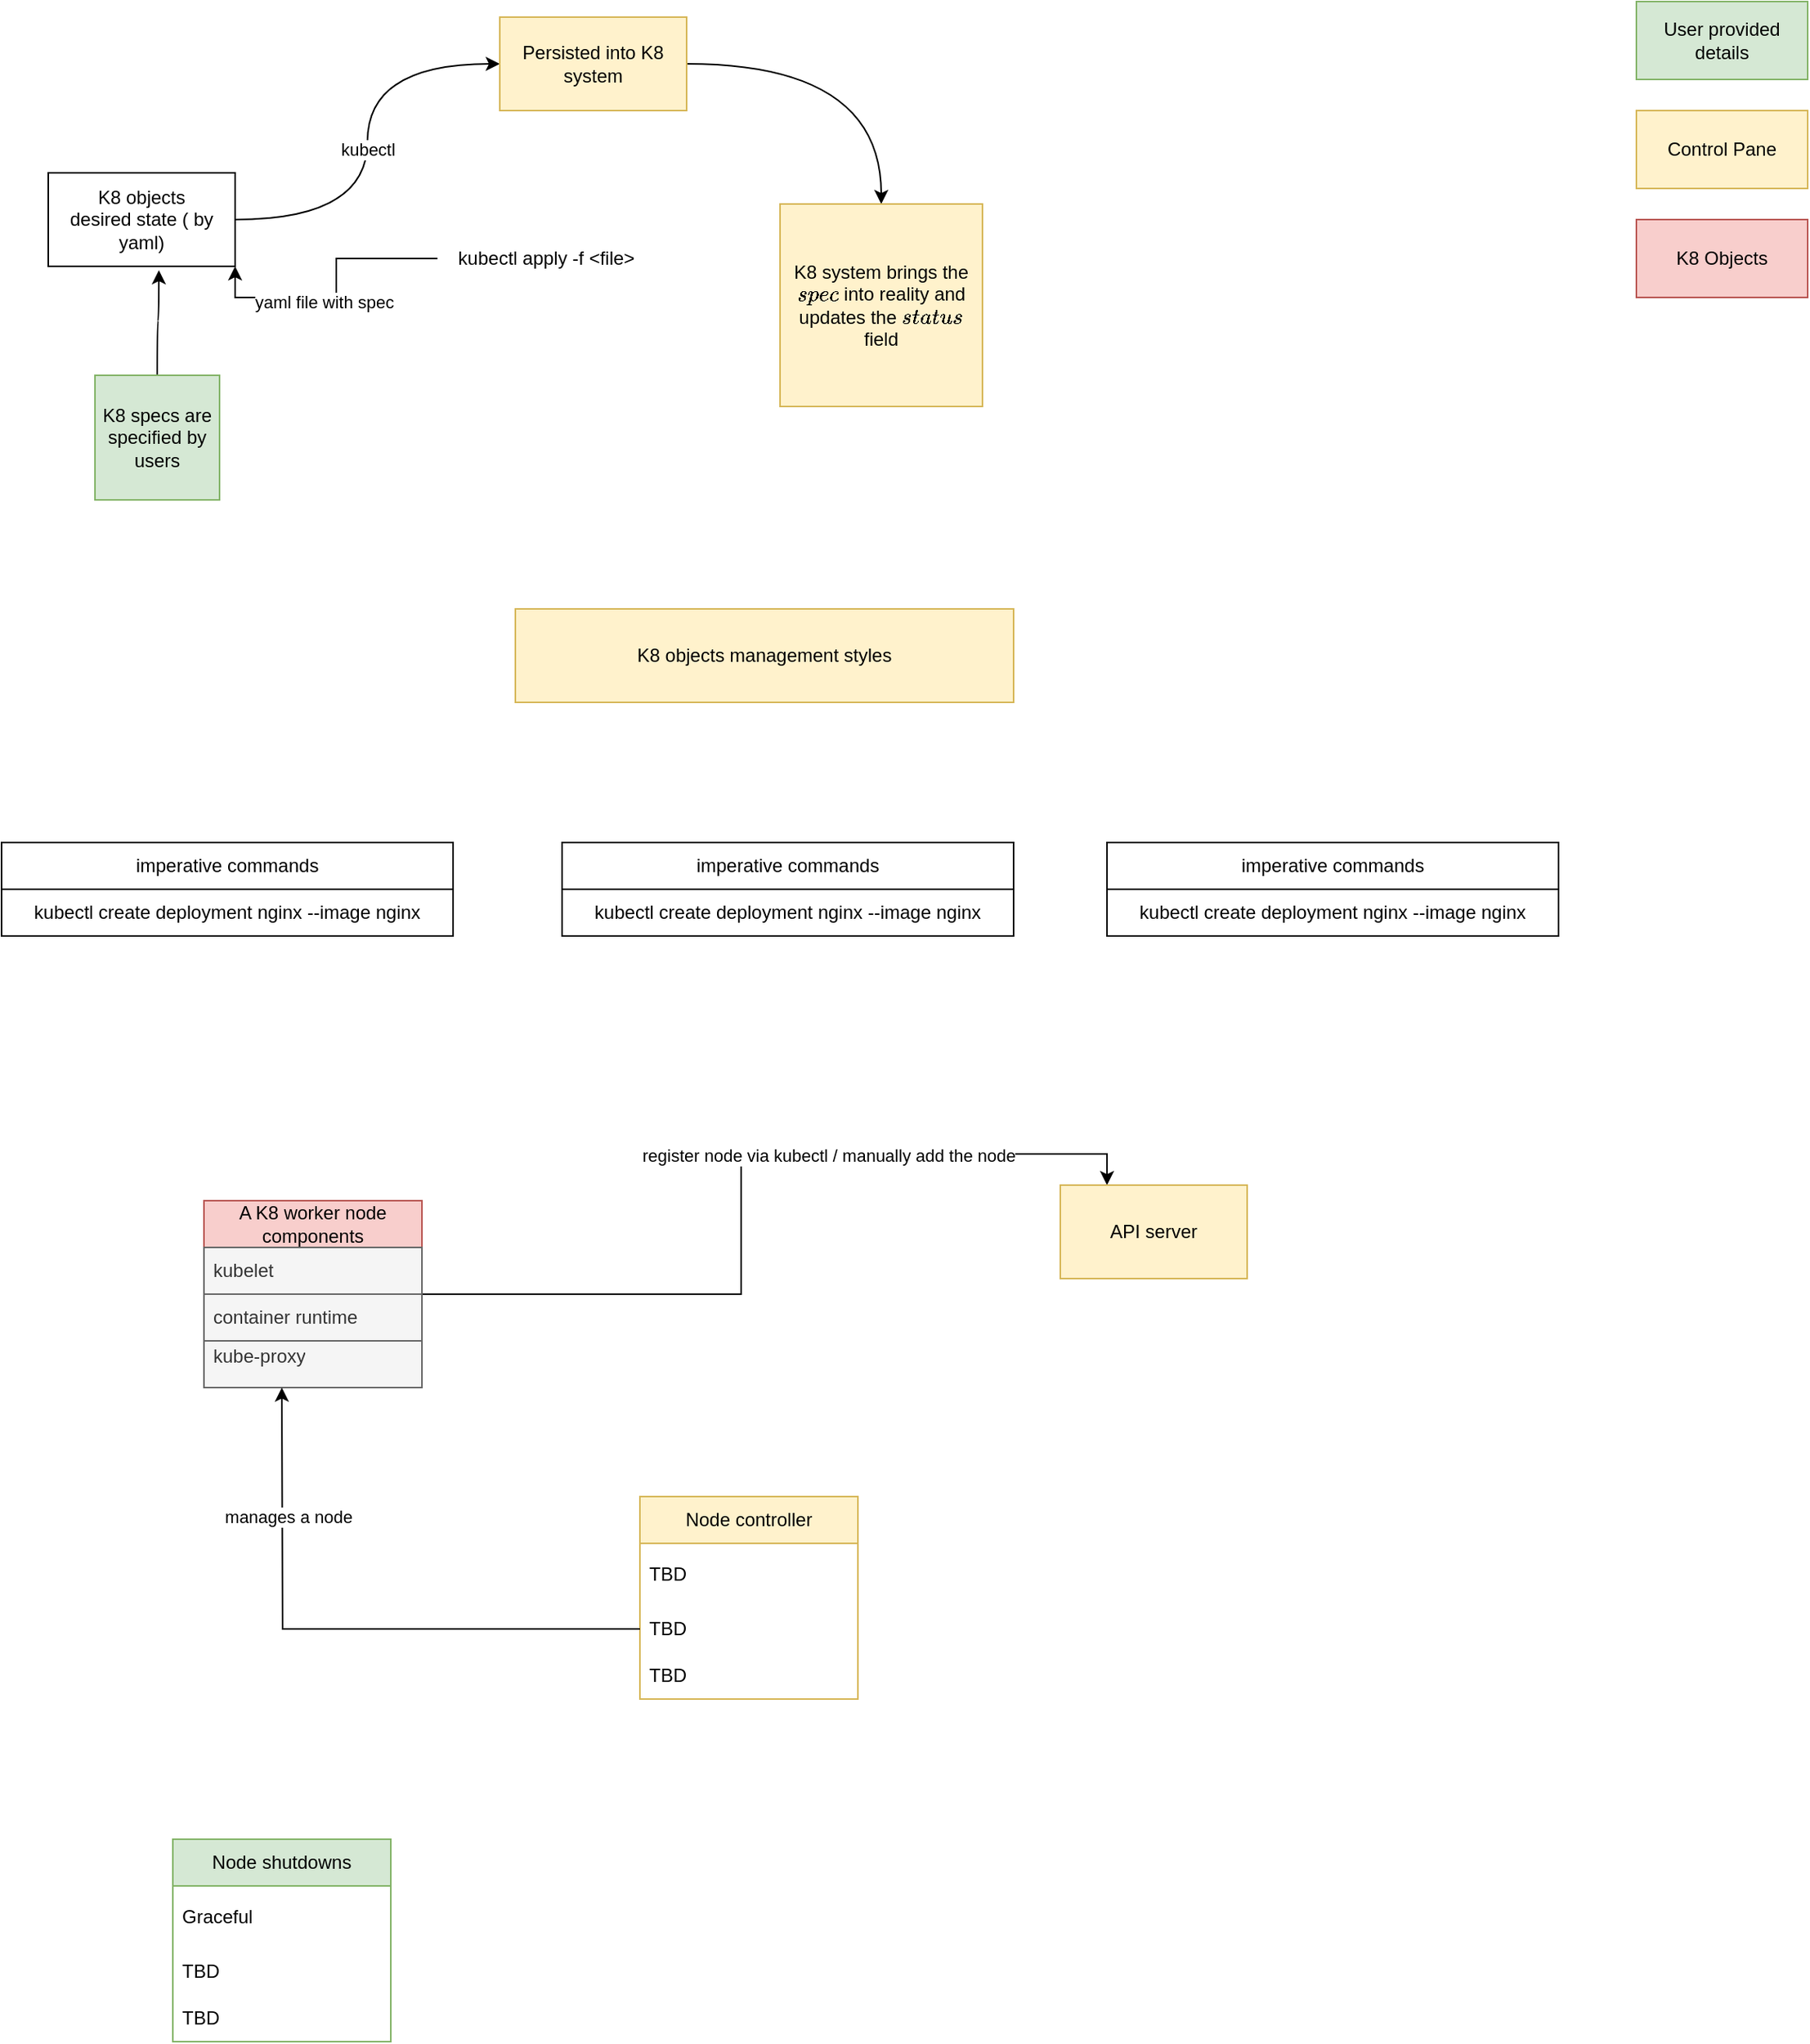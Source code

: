 <mxfile version="21.6.8" type="github">
  <diagram name="Page-1" id="WoqhhD6lpDFLgfi7OJ99">
    <mxGraphModel dx="1306" dy="712" grid="1" gridSize="10" guides="1" tooltips="1" connect="1" arrows="1" fold="1" page="1" pageScale="1" pageWidth="827" pageHeight="1169" math="0" shadow="0">
      <root>
        <mxCell id="0" />
        <mxCell id="1" parent="0" />
        <mxCell id="0i_TROUVxeNVEFwLMdWt-4" style="edgeStyle=orthogonalEdgeStyle;rounded=0;orthogonalLoop=1;jettySize=auto;html=1;entryX=0;entryY=0.5;entryDx=0;entryDy=0;curved=1;" edge="1" parent="1" source="0i_TROUVxeNVEFwLMdWt-1" target="0i_TROUVxeNVEFwLMdWt-2">
          <mxGeometry relative="1" as="geometry" />
        </mxCell>
        <mxCell id="0i_TROUVxeNVEFwLMdWt-7" value="kubectl" style="edgeLabel;html=1;align=center;verticalAlign=middle;resizable=0;points=[];" vertex="1" connectable="0" parent="0i_TROUVxeNVEFwLMdWt-4">
          <mxGeometry x="-0.026" relative="1" as="geometry">
            <mxPoint y="1" as="offset" />
          </mxGeometry>
        </mxCell>
        <mxCell id="0i_TROUVxeNVEFwLMdWt-1" value="K8 objects&lt;br&gt;desired state ( by yaml)" style="rounded=0;whiteSpace=wrap;html=1;fillColor=none;" vertex="1" parent="1">
          <mxGeometry x="50" y="130" width="120" height="60" as="geometry" />
        </mxCell>
        <mxCell id="0i_TROUVxeNVEFwLMdWt-15" style="edgeStyle=orthogonalEdgeStyle;rounded=0;orthogonalLoop=1;jettySize=auto;html=1;curved=1;" edge="1" parent="1" source="0i_TROUVxeNVEFwLMdWt-2" target="0i_TROUVxeNVEFwLMdWt-14">
          <mxGeometry relative="1" as="geometry" />
        </mxCell>
        <mxCell id="0i_TROUVxeNVEFwLMdWt-2" value="Persisted into K8 system" style="rounded=0;whiteSpace=wrap;html=1;fillColor=#fff2cc;strokeColor=#d6b656;" vertex="1" parent="1">
          <mxGeometry x="340" y="30" width="120" height="60" as="geometry" />
        </mxCell>
        <mxCell id="0i_TROUVxeNVEFwLMdWt-13" style="edgeStyle=orthogonalEdgeStyle;rounded=0;orthogonalLoop=1;jettySize=auto;html=1;entryX=0.592;entryY=1.042;entryDx=0;entryDy=0;entryPerimeter=0;curved=1;" edge="1" parent="1" source="0i_TROUVxeNVEFwLMdWt-12" target="0i_TROUVxeNVEFwLMdWt-1">
          <mxGeometry relative="1" as="geometry" />
        </mxCell>
        <mxCell id="0i_TROUVxeNVEFwLMdWt-12" value="K8 specs are specified by users" style="whiteSpace=wrap;html=1;aspect=fixed;fillColor=#d5e8d4;strokeColor=#82b366;" vertex="1" parent="1">
          <mxGeometry x="80" y="260" width="80" height="80" as="geometry" />
        </mxCell>
        <mxCell id="0i_TROUVxeNVEFwLMdWt-14" value="K8 system brings the `spec` into reality and updates the `status` field" style="whiteSpace=wrap;html=1;aspect=fixed;fillColor=#fff2cc;strokeColor=#d6b656;" vertex="1" parent="1">
          <mxGeometry x="520" y="150" width="130" height="130" as="geometry" />
        </mxCell>
        <mxCell id="0i_TROUVxeNVEFwLMdWt-18" style="edgeStyle=orthogonalEdgeStyle;rounded=0;orthogonalLoop=1;jettySize=auto;html=1;entryX=1;entryY=1;entryDx=0;entryDy=0;" edge="1" parent="1" source="0i_TROUVxeNVEFwLMdWt-17" target="0i_TROUVxeNVEFwLMdWt-1">
          <mxGeometry relative="1" as="geometry" />
        </mxCell>
        <mxCell id="0i_TROUVxeNVEFwLMdWt-19" value="yaml file with spec" style="edgeLabel;html=1;align=center;verticalAlign=middle;resizable=0;points=[];" vertex="1" connectable="0" parent="0i_TROUVxeNVEFwLMdWt-18">
          <mxGeometry x="0.12" y="3" relative="1" as="geometry">
            <mxPoint as="offset" />
          </mxGeometry>
        </mxCell>
        <mxCell id="0i_TROUVxeNVEFwLMdWt-17" value="kubectl apply -f &amp;lt;file&amp;gt;" style="text;html=1;strokeColor=none;fillColor=none;align=center;verticalAlign=middle;whiteSpace=wrap;rounded=0;" vertex="1" parent="1">
          <mxGeometry x="300" y="170" width="140" height="30" as="geometry" />
        </mxCell>
        <mxCell id="0i_TROUVxeNVEFwLMdWt-21" value="K8 objects management styles" style="rounded=0;whiteSpace=wrap;html=1;fillColor=#fff2cc;strokeColor=#d6b656;" vertex="1" parent="1">
          <mxGeometry x="350" y="410" width="320" height="60" as="geometry" />
        </mxCell>
        <mxCell id="0i_TROUVxeNVEFwLMdWt-22" value="imperative commands" style="swimlane;fontStyle=0;childLayout=stackLayout;horizontal=1;startSize=30;horizontalStack=0;resizeParent=1;resizeParentMax=0;resizeLast=0;collapsible=1;marginBottom=0;whiteSpace=wrap;html=1;" vertex="1" parent="1">
          <mxGeometry x="20" y="560" width="290" height="60" as="geometry" />
        </mxCell>
        <mxCell id="0i_TROUVxeNVEFwLMdWt-24" value="kubectl create deployment nginx --image nginx" style="text;strokeColor=none;fillColor=none;align=center;verticalAlign=middle;spacingLeft=4;spacingRight=4;overflow=hidden;points=[[0,0.5],[1,0.5]];portConstraint=eastwest;rotatable=0;whiteSpace=wrap;html=1;" vertex="1" parent="0i_TROUVxeNVEFwLMdWt-22">
          <mxGeometry y="30" width="290" height="30" as="geometry" />
        </mxCell>
        <mxCell id="0i_TROUVxeNVEFwLMdWt-26" value="imperative commands" style="swimlane;fontStyle=0;childLayout=stackLayout;horizontal=1;startSize=30;horizontalStack=0;resizeParent=1;resizeParentMax=0;resizeLast=0;collapsible=1;marginBottom=0;whiteSpace=wrap;html=1;" vertex="1" parent="1">
          <mxGeometry x="380" y="560" width="290" height="60" as="geometry" />
        </mxCell>
        <mxCell id="0i_TROUVxeNVEFwLMdWt-27" value="kubectl create deployment nginx --image nginx" style="text;strokeColor=none;fillColor=none;align=center;verticalAlign=middle;spacingLeft=4;spacingRight=4;overflow=hidden;points=[[0,0.5],[1,0.5]];portConstraint=eastwest;rotatable=0;whiteSpace=wrap;html=1;" vertex="1" parent="0i_TROUVxeNVEFwLMdWt-26">
          <mxGeometry y="30" width="290" height="30" as="geometry" />
        </mxCell>
        <mxCell id="0i_TROUVxeNVEFwLMdWt-28" value="imperative commands" style="swimlane;fontStyle=0;childLayout=stackLayout;horizontal=1;startSize=30;horizontalStack=0;resizeParent=1;resizeParentMax=0;resizeLast=0;collapsible=1;marginBottom=0;whiteSpace=wrap;html=1;" vertex="1" parent="1">
          <mxGeometry x="730" y="560" width="290" height="60" as="geometry" />
        </mxCell>
        <mxCell id="0i_TROUVxeNVEFwLMdWt-29" value="kubectl create deployment nginx --image nginx" style="text;strokeColor=none;fillColor=none;align=center;verticalAlign=middle;spacingLeft=4;spacingRight=4;overflow=hidden;points=[[0,0.5],[1,0.5]];portConstraint=eastwest;rotatable=0;whiteSpace=wrap;html=1;" vertex="1" parent="0i_TROUVxeNVEFwLMdWt-28">
          <mxGeometry y="30" width="290" height="30" as="geometry" />
        </mxCell>
        <mxCell id="0i_TROUVxeNVEFwLMdWt-35" style="edgeStyle=orthogonalEdgeStyle;rounded=0;orthogonalLoop=1;jettySize=auto;html=1;entryX=0.25;entryY=0;entryDx=0;entryDy=0;" edge="1" parent="1" source="0i_TROUVxeNVEFwLMdWt-30" target="0i_TROUVxeNVEFwLMdWt-34">
          <mxGeometry relative="1" as="geometry" />
        </mxCell>
        <mxCell id="0i_TROUVxeNVEFwLMdWt-36" value="register node via kubectl / manually add the node" style="edgeLabel;html=1;align=center;verticalAlign=middle;resizable=0;points=[];" vertex="1" connectable="0" parent="0i_TROUVxeNVEFwLMdWt-35">
          <mxGeometry x="0.277" y="-1" relative="1" as="geometry">
            <mxPoint as="offset" />
          </mxGeometry>
        </mxCell>
        <mxCell id="0i_TROUVxeNVEFwLMdWt-30" value="A K8 worker node components" style="swimlane;fontStyle=0;childLayout=stackLayout;horizontal=1;startSize=30;horizontalStack=0;resizeParent=1;resizeParentMax=0;resizeLast=0;collapsible=1;marginBottom=0;whiteSpace=wrap;html=1;fillColor=#f8cecc;strokeColor=#b85450;" vertex="1" parent="1">
          <mxGeometry x="150" y="790" width="140" height="120" as="geometry" />
        </mxCell>
        <mxCell id="0i_TROUVxeNVEFwLMdWt-31" value="kubelet" style="text;strokeColor=#666666;fillColor=#f5f5f5;align=left;verticalAlign=middle;spacingLeft=4;spacingRight=4;overflow=hidden;points=[[0,0.5],[1,0.5]];portConstraint=eastwest;rotatable=0;whiteSpace=wrap;html=1;fontColor=#333333;" vertex="1" parent="0i_TROUVxeNVEFwLMdWt-30">
          <mxGeometry y="30" width="140" height="30" as="geometry" />
        </mxCell>
        <mxCell id="0i_TROUVxeNVEFwLMdWt-32" value="container runtime" style="text;strokeColor=#666666;fillColor=#f5f5f5;align=left;verticalAlign=middle;spacingLeft=4;spacingRight=4;overflow=hidden;points=[[0,0.5],[1,0.5]];portConstraint=eastwest;rotatable=0;whiteSpace=wrap;html=1;fontColor=#333333;" vertex="1" parent="0i_TROUVxeNVEFwLMdWt-30">
          <mxGeometry y="60" width="140" height="30" as="geometry" />
        </mxCell>
        <mxCell id="0i_TROUVxeNVEFwLMdWt-33" value="kube-proxy&lt;br&gt;&lt;br&gt;" style="text;strokeColor=#666666;fillColor=#f5f5f5;align=left;verticalAlign=middle;spacingLeft=4;spacingRight=4;overflow=hidden;points=[[0,0.5],[1,0.5]];portConstraint=eastwest;rotatable=0;whiteSpace=wrap;html=1;fontColor=#333333;" vertex="1" parent="0i_TROUVxeNVEFwLMdWt-30">
          <mxGeometry y="90" width="140" height="30" as="geometry" />
        </mxCell>
        <mxCell id="0i_TROUVxeNVEFwLMdWt-34" value="API server" style="rounded=0;whiteSpace=wrap;html=1;fillColor=#fff2cc;strokeColor=#d6b656;" vertex="1" parent="1">
          <mxGeometry x="700" y="780" width="120" height="60" as="geometry" />
        </mxCell>
        <mxCell id="0i_TROUVxeNVEFwLMdWt-37" value="User provided details" style="rounded=0;whiteSpace=wrap;html=1;fillColor=#d5e8d4;strokeColor=#82b366;" vertex="1" parent="1">
          <mxGeometry x="1070" y="20" width="110" height="50" as="geometry" />
        </mxCell>
        <mxCell id="0i_TROUVxeNVEFwLMdWt-38" value="Control Pane" style="rounded=0;whiteSpace=wrap;html=1;fillColor=#fff2cc;strokeColor=#d6b656;" vertex="1" parent="1">
          <mxGeometry x="1070" y="90" width="110" height="50" as="geometry" />
        </mxCell>
        <mxCell id="0i_TROUVxeNVEFwLMdWt-39" value="K8 Objects" style="rounded=0;whiteSpace=wrap;html=1;fillColor=#f8cecc;strokeColor=#b85450;" vertex="1" parent="1">
          <mxGeometry x="1070" y="160" width="110" height="50" as="geometry" />
        </mxCell>
        <mxCell id="0i_TROUVxeNVEFwLMdWt-40" value="Node controller" style="swimlane;fontStyle=0;childLayout=stackLayout;horizontal=1;startSize=30;horizontalStack=0;resizeParent=1;resizeParentMax=0;resizeLast=0;collapsible=1;marginBottom=0;whiteSpace=wrap;html=1;fillColor=#fff2cc;strokeColor=#d6b656;" vertex="1" parent="1">
          <mxGeometry x="430" y="980" width="140" height="130" as="geometry" />
        </mxCell>
        <mxCell id="0i_TROUVxeNVEFwLMdWt-41" value="TBD" style="text;strokeColor=none;fillColor=none;align=left;verticalAlign=middle;spacingLeft=4;spacingRight=4;overflow=hidden;points=[[0,0.5],[1,0.5]];portConstraint=eastwest;rotatable=0;whiteSpace=wrap;html=1;" vertex="1" parent="0i_TROUVxeNVEFwLMdWt-40">
          <mxGeometry y="30" width="140" height="40" as="geometry" />
        </mxCell>
        <mxCell id="0i_TROUVxeNVEFwLMdWt-44" style="edgeStyle=orthogonalEdgeStyle;rounded=0;orthogonalLoop=1;jettySize=auto;html=1;" edge="1" parent="0i_TROUVxeNVEFwLMdWt-40" source="0i_TROUVxeNVEFwLMdWt-42">
          <mxGeometry relative="1" as="geometry">
            <mxPoint x="-230" y="-70" as="targetPoint" />
          </mxGeometry>
        </mxCell>
        <mxCell id="0i_TROUVxeNVEFwLMdWt-45" value="manages a node" style="edgeLabel;html=1;align=center;verticalAlign=middle;resizable=0;points=[];" vertex="1" connectable="0" parent="0i_TROUVxeNVEFwLMdWt-44">
          <mxGeometry x="0.568" y="-3" relative="1" as="geometry">
            <mxPoint as="offset" />
          </mxGeometry>
        </mxCell>
        <mxCell id="0i_TROUVxeNVEFwLMdWt-42" value="TBD" style="text;strokeColor=none;fillColor=none;align=left;verticalAlign=middle;spacingLeft=4;spacingRight=4;overflow=hidden;points=[[0,0.5],[1,0.5]];portConstraint=eastwest;rotatable=0;whiteSpace=wrap;html=1;" vertex="1" parent="0i_TROUVxeNVEFwLMdWt-40">
          <mxGeometry y="70" width="140" height="30" as="geometry" />
        </mxCell>
        <mxCell id="0i_TROUVxeNVEFwLMdWt-43" value="TBD" style="text;strokeColor=none;fillColor=none;align=left;verticalAlign=middle;spacingLeft=4;spacingRight=4;overflow=hidden;points=[[0,0.5],[1,0.5]];portConstraint=eastwest;rotatable=0;whiteSpace=wrap;html=1;" vertex="1" parent="0i_TROUVxeNVEFwLMdWt-40">
          <mxGeometry y="100" width="140" height="30" as="geometry" />
        </mxCell>
        <mxCell id="0i_TROUVxeNVEFwLMdWt-46" value="Node shutdowns" style="swimlane;fontStyle=0;childLayout=stackLayout;horizontal=1;startSize=30;horizontalStack=0;resizeParent=1;resizeParentMax=0;resizeLast=0;collapsible=1;marginBottom=0;whiteSpace=wrap;html=1;fillColor=#d5e8d4;strokeColor=#82b366;" vertex="1" parent="1">
          <mxGeometry x="130" y="1200" width="140" height="130" as="geometry" />
        </mxCell>
        <mxCell id="0i_TROUVxeNVEFwLMdWt-47" value="Graceful" style="text;strokeColor=none;fillColor=none;align=left;verticalAlign=middle;spacingLeft=4;spacingRight=4;overflow=hidden;points=[[0,0.5],[1,0.5]];portConstraint=eastwest;rotatable=0;whiteSpace=wrap;html=1;" vertex="1" parent="0i_TROUVxeNVEFwLMdWt-46">
          <mxGeometry y="30" width="140" height="40" as="geometry" />
        </mxCell>
        <mxCell id="0i_TROUVxeNVEFwLMdWt-50" value="TBD" style="text;strokeColor=none;fillColor=none;align=left;verticalAlign=middle;spacingLeft=4;spacingRight=4;overflow=hidden;points=[[0,0.5],[1,0.5]];portConstraint=eastwest;rotatable=0;whiteSpace=wrap;html=1;" vertex="1" parent="0i_TROUVxeNVEFwLMdWt-46">
          <mxGeometry y="70" width="140" height="30" as="geometry" />
        </mxCell>
        <mxCell id="0i_TROUVxeNVEFwLMdWt-51" value="TBD" style="text;strokeColor=none;fillColor=none;align=left;verticalAlign=middle;spacingLeft=4;spacingRight=4;overflow=hidden;points=[[0,0.5],[1,0.5]];portConstraint=eastwest;rotatable=0;whiteSpace=wrap;html=1;" vertex="1" parent="0i_TROUVxeNVEFwLMdWt-46">
          <mxGeometry y="100" width="140" height="30" as="geometry" />
        </mxCell>
      </root>
    </mxGraphModel>
  </diagram>
</mxfile>
